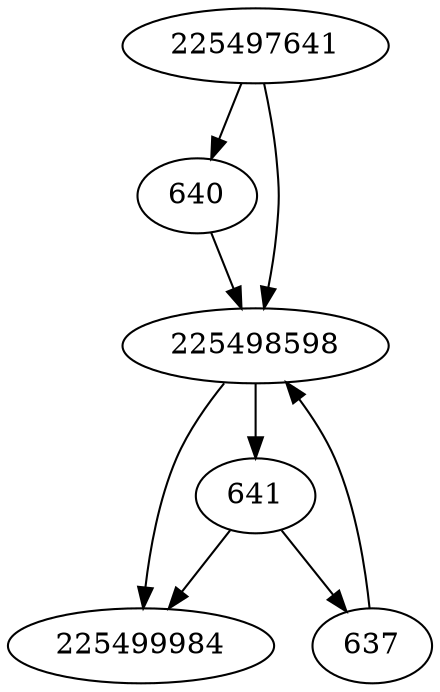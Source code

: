 strict digraph  {
640;
641;
225498598;
225497641;
225499984;
637;
640 -> 225498598;
641 -> 225499984;
641 -> 637;
225498598 -> 641;
225498598 -> 225499984;
225497641 -> 640;
225497641 -> 225498598;
637 -> 225498598;
}
